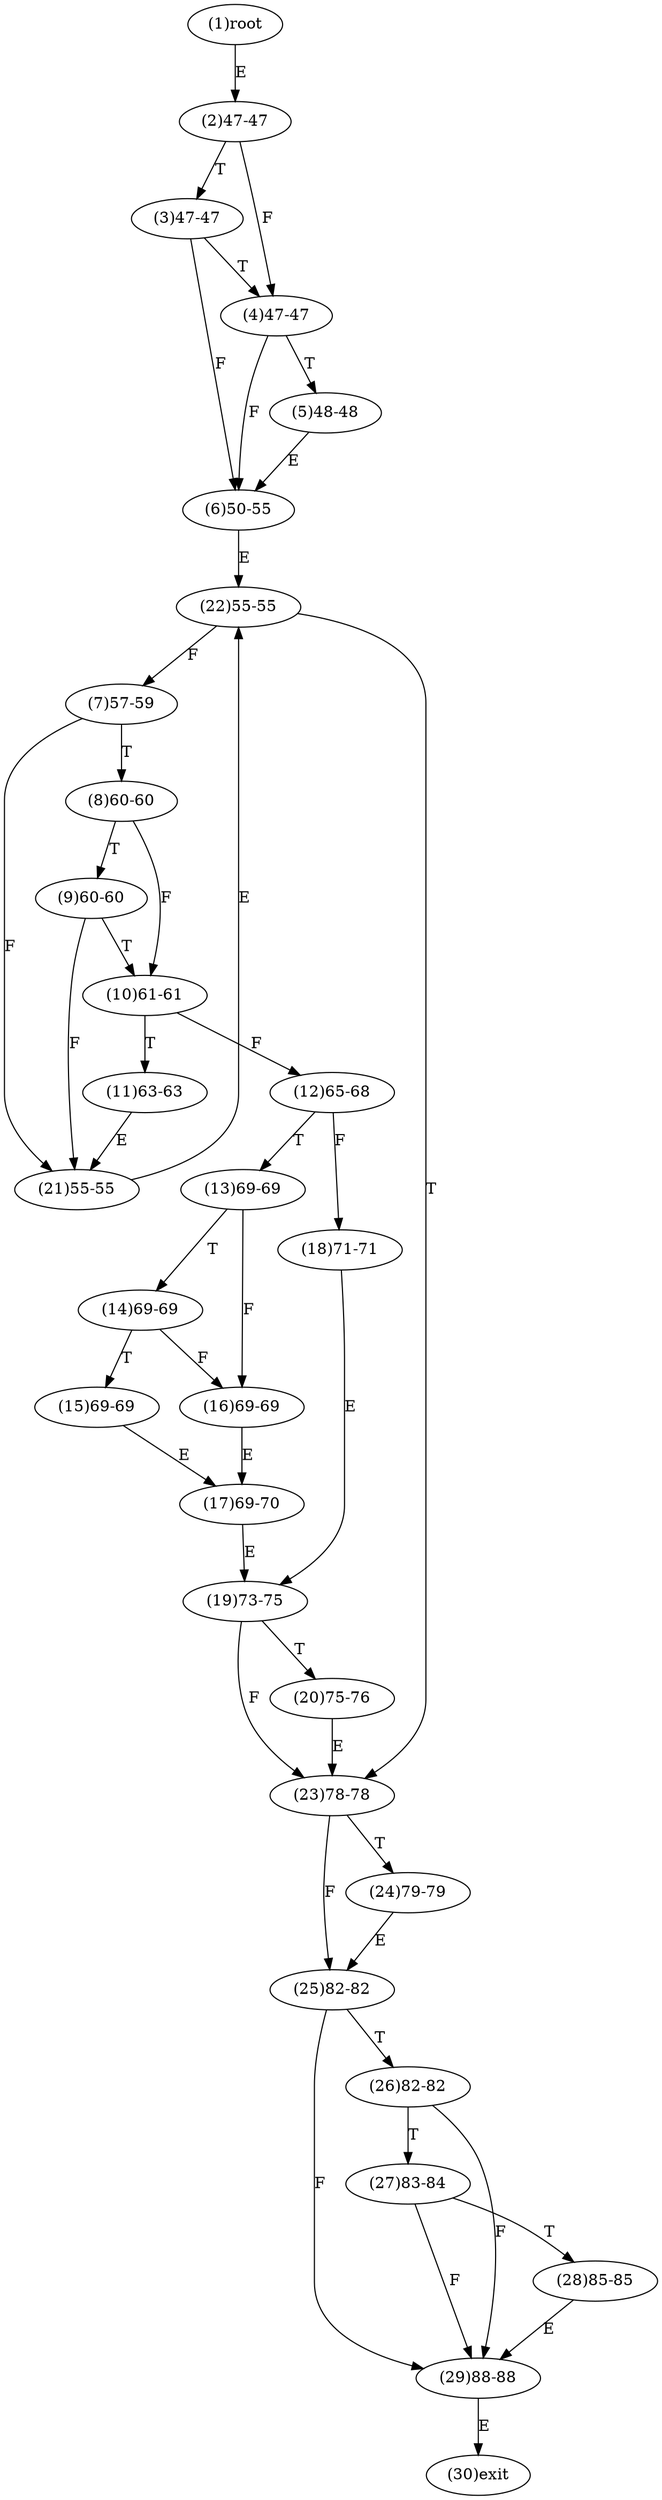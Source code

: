 digraph "" { 
1[ label="(1)root"];
2[ label="(2)47-47"];
3[ label="(3)47-47"];
4[ label="(4)47-47"];
5[ label="(5)48-48"];
6[ label="(6)50-55"];
7[ label="(7)57-59"];
8[ label="(8)60-60"];
9[ label="(9)60-60"];
10[ label="(10)61-61"];
11[ label="(11)63-63"];
12[ label="(12)65-68"];
13[ label="(13)69-69"];
14[ label="(14)69-69"];
15[ label="(15)69-69"];
17[ label="(17)69-70"];
16[ label="(16)69-69"];
19[ label="(19)73-75"];
18[ label="(18)71-71"];
21[ label="(21)55-55"];
20[ label="(20)75-76"];
23[ label="(23)78-78"];
22[ label="(22)55-55"];
25[ label="(25)82-82"];
24[ label="(24)79-79"];
27[ label="(27)83-84"];
26[ label="(26)82-82"];
29[ label="(29)88-88"];
28[ label="(28)85-85"];
30[ label="(30)exit"];
1->2[ label="E"];
2->4[ label="F"];
2->3[ label="T"];
3->6[ label="F"];
3->4[ label="T"];
4->6[ label="F"];
4->5[ label="T"];
5->6[ label="E"];
6->22[ label="E"];
7->21[ label="F"];
7->8[ label="T"];
8->10[ label="F"];
8->9[ label="T"];
9->21[ label="F"];
9->10[ label="T"];
10->12[ label="F"];
10->11[ label="T"];
11->21[ label="E"];
12->18[ label="F"];
12->13[ label="T"];
13->16[ label="F"];
13->14[ label="T"];
14->16[ label="F"];
14->15[ label="T"];
15->17[ label="E"];
16->17[ label="E"];
17->19[ label="E"];
18->19[ label="E"];
19->23[ label="F"];
19->20[ label="T"];
20->23[ label="E"];
21->22[ label="E"];
22->7[ label="F"];
22->23[ label="T"];
23->25[ label="F"];
23->24[ label="T"];
24->25[ label="E"];
25->29[ label="F"];
25->26[ label="T"];
26->29[ label="F"];
26->27[ label="T"];
27->29[ label="F"];
27->28[ label="T"];
28->29[ label="E"];
29->30[ label="E"];
}